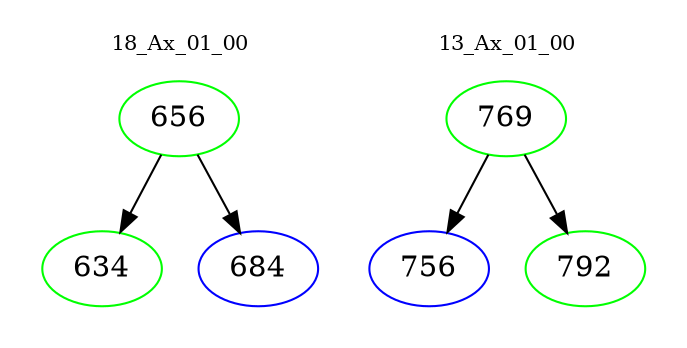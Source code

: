 digraph{
subgraph cluster_0 {
color = white
label = "18_Ax_01_00";
fontsize=10;
T0_656 [label="656", color="green"]
T0_656 -> T0_634 [color="black"]
T0_634 [label="634", color="green"]
T0_656 -> T0_684 [color="black"]
T0_684 [label="684", color="blue"]
}
subgraph cluster_1 {
color = white
label = "13_Ax_01_00";
fontsize=10;
T1_769 [label="769", color="green"]
T1_769 -> T1_756 [color="black"]
T1_756 [label="756", color="blue"]
T1_769 -> T1_792 [color="black"]
T1_792 [label="792", color="green"]
}
}
